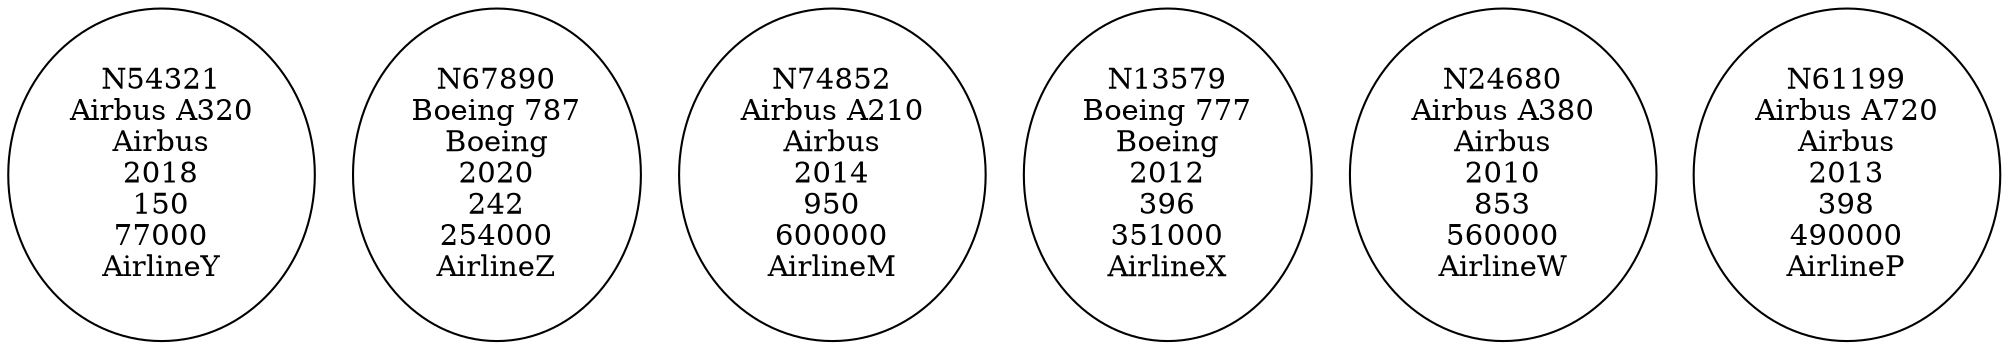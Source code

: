 digraph AvionesDisponibles {
    N54321 [label="N54321\nAirbus A320\nAirbus\n2018\n150\n77000\nAirlineY"];
    N67890 [label="N67890\nBoeing 787\nBoeing\n2020\n242\n254000\nAirlineZ"];
    N74852 [label="N74852\nAirbus A210\nAirbus\n2014\n950\n600000\nAirlineM"];
    N13579 [label="N13579\nBoeing 777\nBoeing\n2012\n396\n351000\nAirlineX"];
    N24680 [label="N24680\nAirbus A380\nAirbus\n2010\n853\n560000\nAirlineW"];
    N61199 [label="N61199\nAirbus A720\nAirbus\n2013\n398\n490000\nAirlineP"];
}
